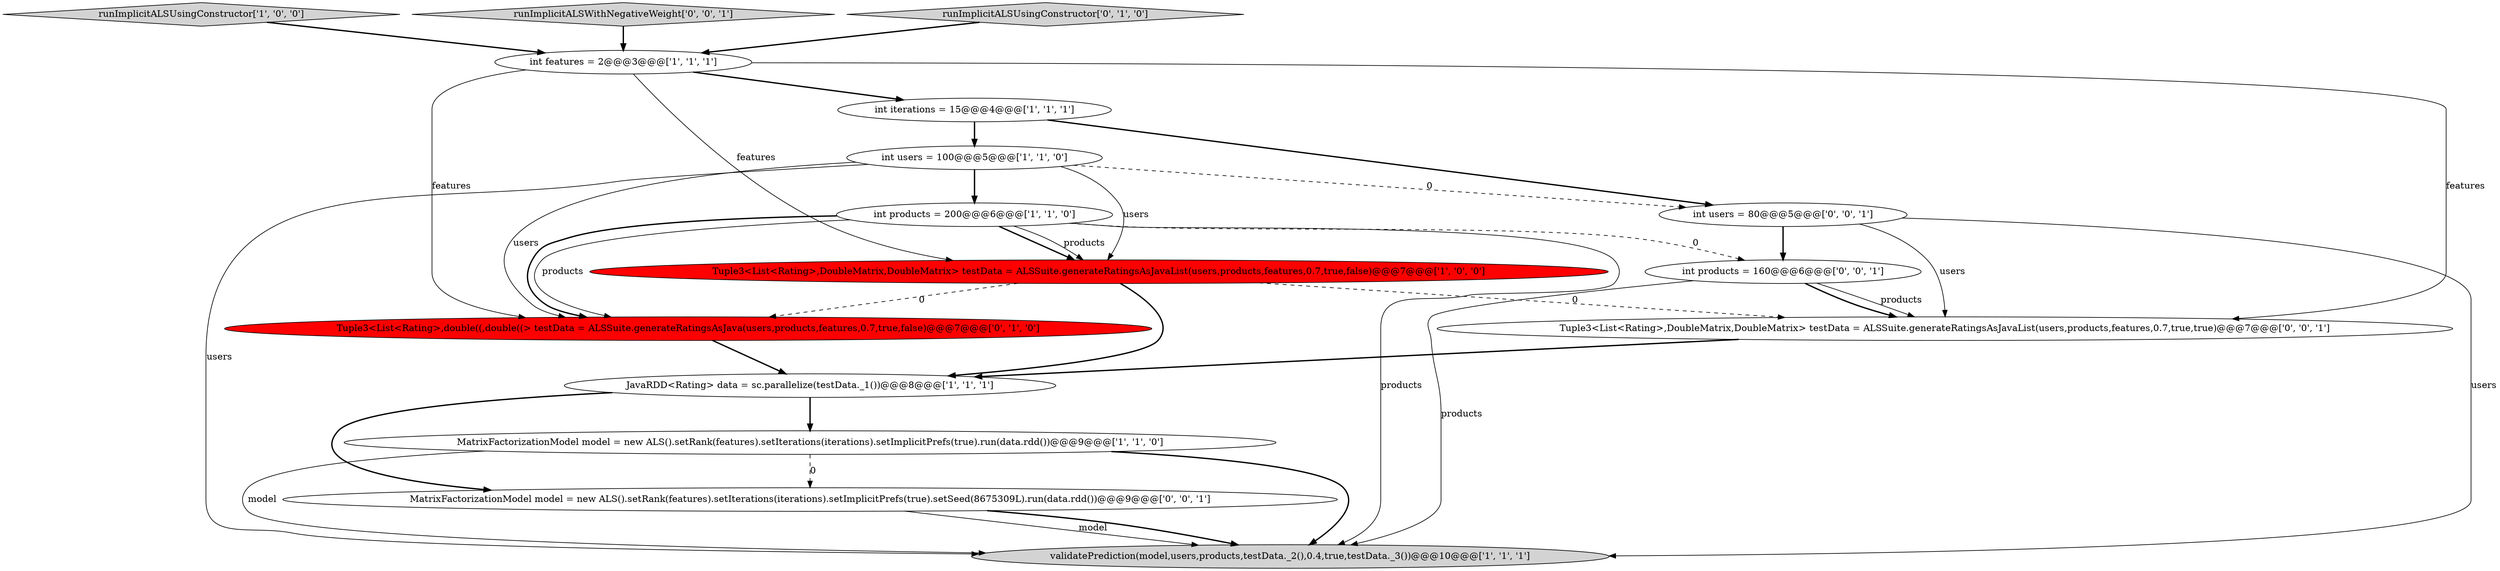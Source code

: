digraph {
2 [style = filled, label = "runImplicitALSUsingConstructor['1', '0', '0']", fillcolor = lightgray, shape = diamond image = "AAA0AAABBB1BBB"];
15 [style = filled, label = "int users = 80@@@5@@@['0', '0', '1']", fillcolor = white, shape = ellipse image = "AAA0AAABBB3BBB"];
14 [style = filled, label = "runImplicitALSWithNegativeWeight['0', '0', '1']", fillcolor = lightgray, shape = diamond image = "AAA0AAABBB3BBB"];
12 [style = filled, label = "int products = 160@@@6@@@['0', '0', '1']", fillcolor = white, shape = ellipse image = "AAA0AAABBB3BBB"];
3 [style = filled, label = "int products = 200@@@6@@@['1', '1', '0']", fillcolor = white, shape = ellipse image = "AAA0AAABBB1BBB"];
9 [style = filled, label = "Tuple3<List<Rating>,double((,double((> testData = ALSSuite.generateRatingsAsJava(users,products,features,0.7,true,false)@@@7@@@['0', '1', '0']", fillcolor = red, shape = ellipse image = "AAA1AAABBB2BBB"];
11 [style = filled, label = "MatrixFactorizationModel model = new ALS().setRank(features).setIterations(iterations).setImplicitPrefs(true).setSeed(8675309L).run(data.rdd())@@@9@@@['0', '0', '1']", fillcolor = white, shape = ellipse image = "AAA0AAABBB3BBB"];
10 [style = filled, label = "runImplicitALSUsingConstructor['0', '1', '0']", fillcolor = lightgray, shape = diamond image = "AAA0AAABBB2BBB"];
13 [style = filled, label = "Tuple3<List<Rating>,DoubleMatrix,DoubleMatrix> testData = ALSSuite.generateRatingsAsJavaList(users,products,features,0.7,true,true)@@@7@@@['0', '0', '1']", fillcolor = white, shape = ellipse image = "AAA0AAABBB3BBB"];
0 [style = filled, label = "int users = 100@@@5@@@['1', '1', '0']", fillcolor = white, shape = ellipse image = "AAA0AAABBB1BBB"];
7 [style = filled, label = "int iterations = 15@@@4@@@['1', '1', '1']", fillcolor = white, shape = ellipse image = "AAA0AAABBB1BBB"];
8 [style = filled, label = "int features = 2@@@3@@@['1', '1', '1']", fillcolor = white, shape = ellipse image = "AAA0AAABBB1BBB"];
4 [style = filled, label = "JavaRDD<Rating> data = sc.parallelize(testData._1())@@@8@@@['1', '1', '1']", fillcolor = white, shape = ellipse image = "AAA0AAABBB1BBB"];
5 [style = filled, label = "MatrixFactorizationModel model = new ALS().setRank(features).setIterations(iterations).setImplicitPrefs(true).run(data.rdd())@@@9@@@['1', '1', '0']", fillcolor = white, shape = ellipse image = "AAA0AAABBB1BBB"];
6 [style = filled, label = "Tuple3<List<Rating>,DoubleMatrix,DoubleMatrix> testData = ALSSuite.generateRatingsAsJavaList(users,products,features,0.7,true,false)@@@7@@@['1', '0', '0']", fillcolor = red, shape = ellipse image = "AAA1AAABBB1BBB"];
1 [style = filled, label = "validatePrediction(model,users,products,testData._2(),0.4,true,testData._3())@@@10@@@['1', '1', '1']", fillcolor = lightgray, shape = ellipse image = "AAA0AAABBB1BBB"];
0->3 [style = bold, label=""];
11->1 [style = solid, label="model"];
11->1 [style = bold, label=""];
12->1 [style = solid, label="products"];
9->4 [style = bold, label=""];
3->9 [style = solid, label="products"];
6->9 [style = dashed, label="0"];
0->6 [style = solid, label="users"];
0->15 [style = dashed, label="0"];
3->6 [style = bold, label=""];
7->0 [style = bold, label=""];
8->6 [style = solid, label="features"];
8->7 [style = bold, label=""];
15->1 [style = solid, label="users"];
0->1 [style = solid, label="users"];
3->9 [style = bold, label=""];
8->9 [style = solid, label="features"];
12->13 [style = bold, label=""];
6->4 [style = bold, label=""];
5->1 [style = bold, label=""];
12->13 [style = solid, label="products"];
3->12 [style = dashed, label="0"];
6->13 [style = dashed, label="0"];
10->8 [style = bold, label=""];
5->11 [style = dashed, label="0"];
3->6 [style = solid, label="products"];
8->13 [style = solid, label="features"];
15->13 [style = solid, label="users"];
7->15 [style = bold, label=""];
15->12 [style = bold, label=""];
14->8 [style = bold, label=""];
3->1 [style = solid, label="products"];
4->11 [style = bold, label=""];
0->9 [style = solid, label="users"];
4->5 [style = bold, label=""];
5->1 [style = solid, label="model"];
2->8 [style = bold, label=""];
13->4 [style = bold, label=""];
}
